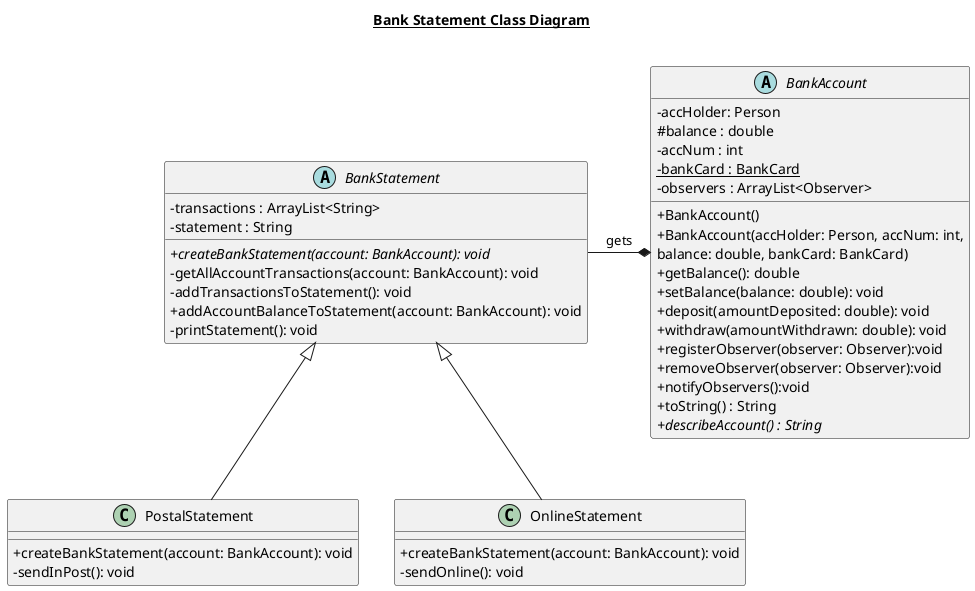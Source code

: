@startuml
skinparam classAttributeIconSize 0


title __Bank Statement Class Diagram__\n

abstract class BankAccount {
    - accHolder: Person
    # balance : double
    - accNum : int
    - {static} bankCard : BankCard
    - observers : ArrayList<Observer>
    + BankAccount()
    + BankAccount(accHolder: Person, accNum: int,
    balance: double, bankCard: BankCard)
    + getBalance(): double
    + setBalance(balance: double): void
    + deposit(amountDeposited: double): void
    + withdraw(amountWithdrawn: double): void
    + registerObserver(observer: Observer):void
    + removeObserver(observer: Observer):void
    + notifyObservers():void
    + toString() : String
    {abstract} + describeAccount() : String
 }

 abstract class BankStatement {
    - transactions : ArrayList<String>
    - statement : String
    {abstract} + createBankStatement(account: BankAccount): void
    - getAllAccountTransactions(account: BankAccount): void
    - addTransactionsToStatement(): void
    + addAccountBalanceToStatement(account: BankAccount): void
    - printStatement(): void
 }

 class PostalStatement {
    + createBankStatement(account: BankAccount): void
    - sendInPost(): void
 }

 class OnlineStatement {
    + createBankStatement(account: BankAccount): void
    - sendOnline(): void
 }

  BankAccount *-left- BankStatement : gets
  PostalStatement -up-|> BankStatement
  OnlineStatement -up-|> BankStatement

@enduml
